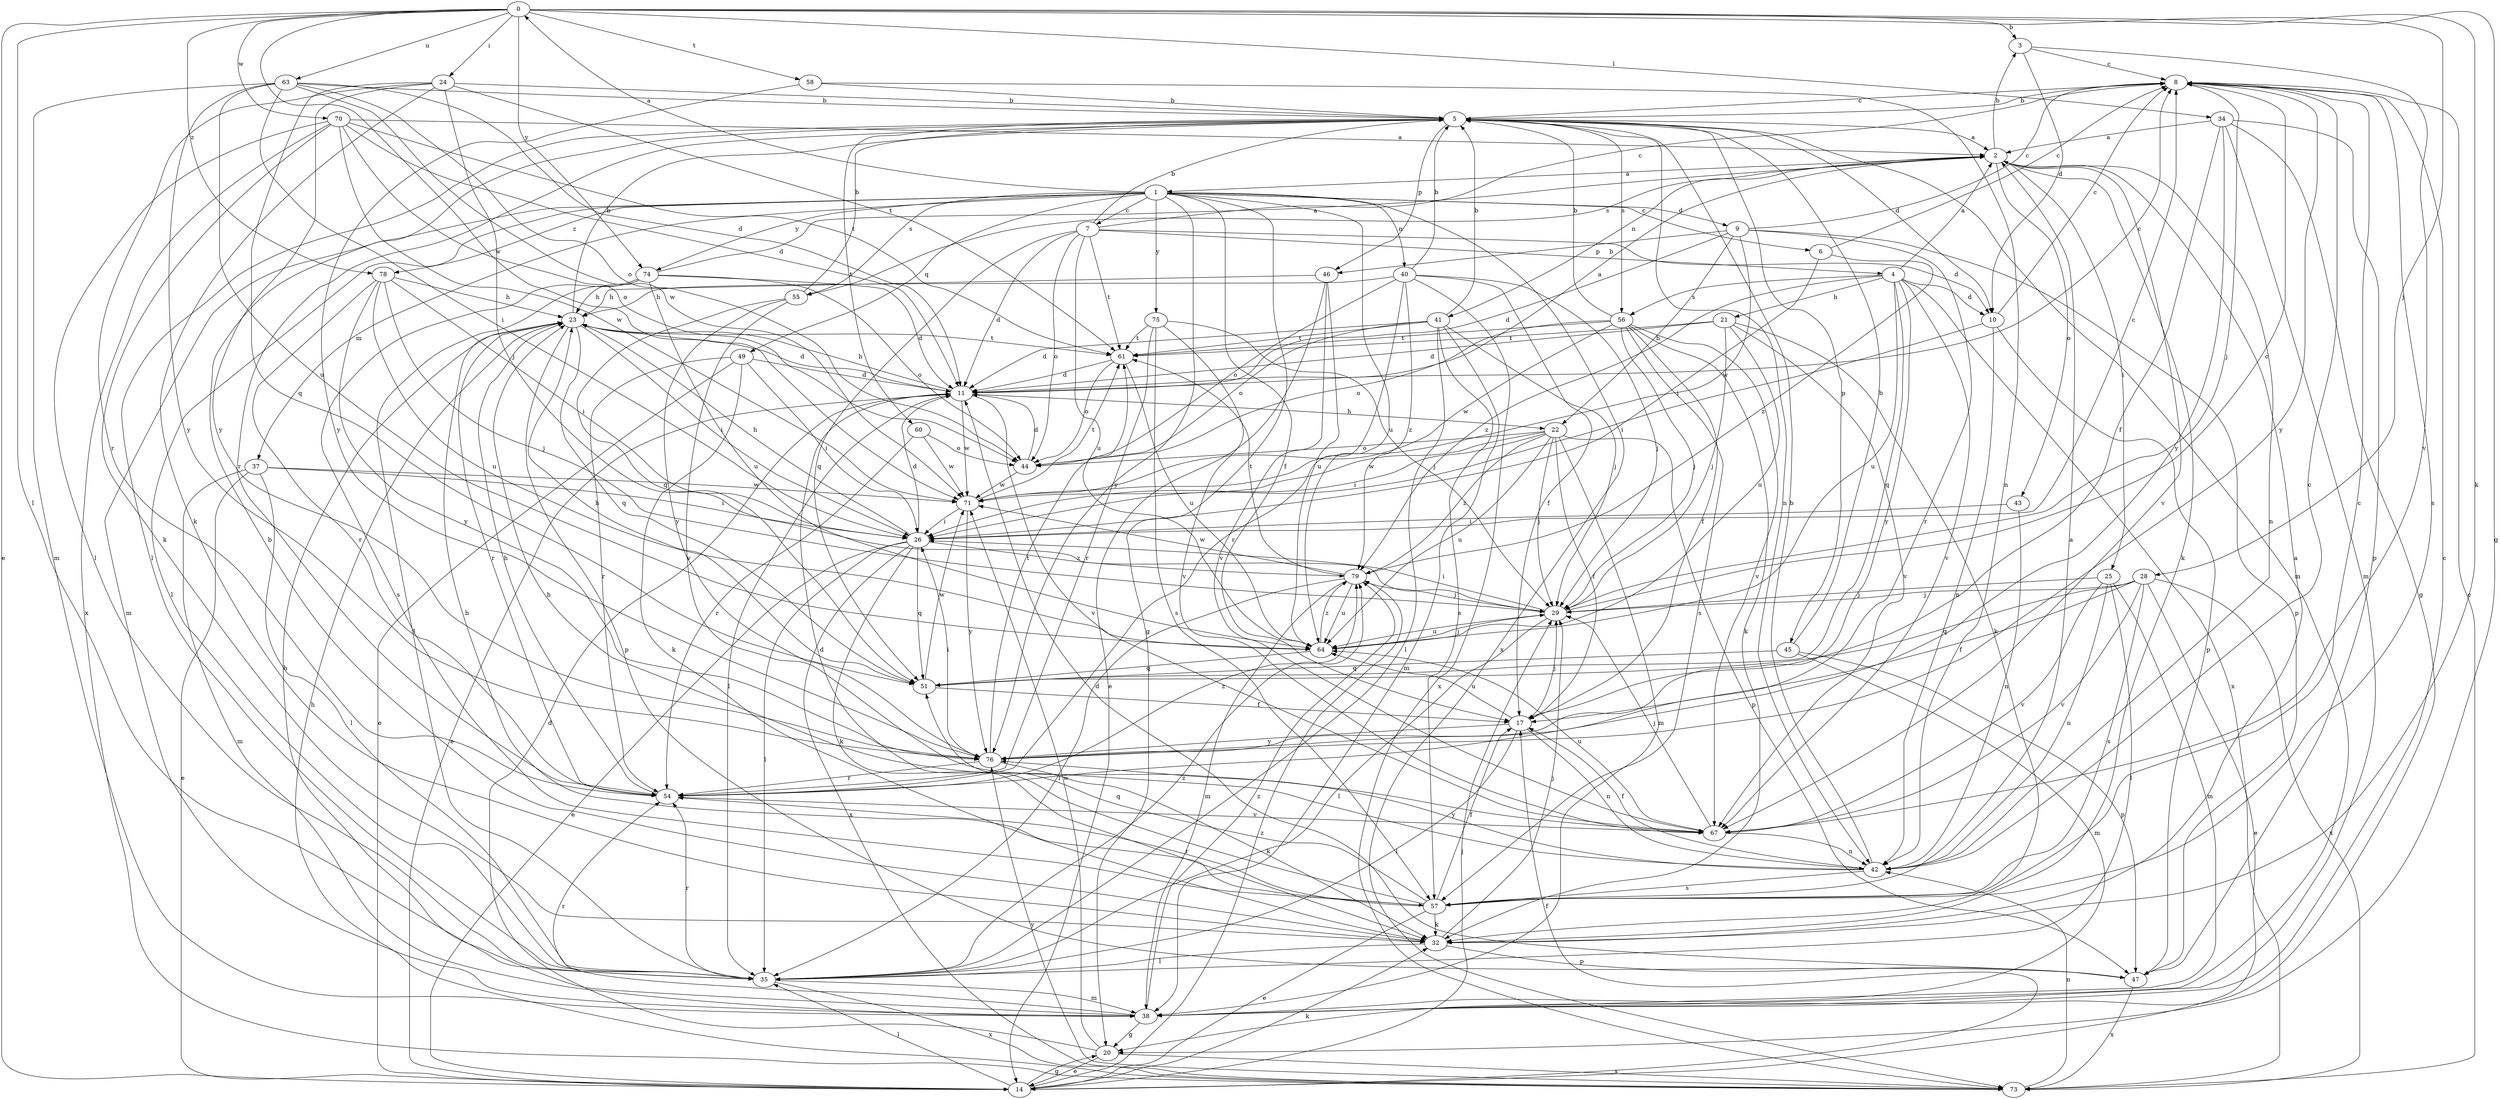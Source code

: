 strict digraph  {
0;
1;
2;
3;
4;
5;
6;
7;
8;
9;
10;
11;
14;
17;
20;
21;
22;
23;
24;
25;
26;
28;
29;
32;
34;
35;
37;
38;
40;
41;
42;
43;
44;
45;
46;
47;
49;
51;
54;
55;
56;
57;
58;
60;
61;
63;
64;
67;
70;
71;
73;
74;
75;
76;
78;
79;
0 -> 3  [label=b];
0 -> 14  [label=e];
0 -> 20  [label=g];
0 -> 24  [label=i];
0 -> 28  [label=j];
0 -> 32  [label=k];
0 -> 34  [label=l];
0 -> 35  [label=l];
0 -> 58  [label=t];
0 -> 63  [label=u];
0 -> 70  [label=w];
0 -> 71  [label=w];
0 -> 74  [label=y];
0 -> 78  [label=z];
1 -> 0  [label=a];
1 -> 6  [label=c];
1 -> 7  [label=c];
1 -> 9  [label=d];
1 -> 17  [label=f];
1 -> 20  [label=g];
1 -> 35  [label=l];
1 -> 37  [label=m];
1 -> 38  [label=m];
1 -> 40  [label=n];
1 -> 49  [label=q];
1 -> 55  [label=s];
1 -> 64  [label=u];
1 -> 73  [label=x];
1 -> 74  [label=y];
1 -> 75  [label=y];
1 -> 76  [label=y];
1 -> 78  [label=z];
2 -> 1  [label=a];
2 -> 3  [label=b];
2 -> 25  [label=i];
2 -> 32  [label=k];
2 -> 41  [label=n];
2 -> 42  [label=n];
2 -> 43  [label=o];
2 -> 55  [label=s];
2 -> 67  [label=v];
3 -> 8  [label=c];
3 -> 10  [label=d];
3 -> 67  [label=v];
4 -> 2  [label=a];
4 -> 10  [label=d];
4 -> 21  [label=h];
4 -> 51  [label=q];
4 -> 56  [label=s];
4 -> 64  [label=u];
4 -> 67  [label=v];
4 -> 73  [label=x];
4 -> 76  [label=y];
4 -> 79  [label=z];
5 -> 2  [label=a];
5 -> 8  [label=c];
5 -> 10  [label=d];
5 -> 35  [label=l];
5 -> 38  [label=m];
5 -> 42  [label=n];
5 -> 45  [label=p];
5 -> 46  [label=p];
5 -> 54  [label=r];
5 -> 56  [label=s];
5 -> 60  [label=t];
6 -> 8  [label=c];
6 -> 26  [label=i];
6 -> 79  [label=z];
7 -> 4  [label=b];
7 -> 5  [label=b];
7 -> 8  [label=c];
7 -> 10  [label=d];
7 -> 11  [label=d];
7 -> 44  [label=o];
7 -> 51  [label=q];
7 -> 61  [label=t];
7 -> 64  [label=u];
8 -> 5  [label=b];
8 -> 29  [label=j];
8 -> 57  [label=s];
8 -> 76  [label=y];
9 -> 8  [label=c];
9 -> 11  [label=d];
9 -> 22  [label=h];
9 -> 46  [label=p];
9 -> 47  [label=p];
9 -> 54  [label=r];
9 -> 71  [label=w];
10 -> 8  [label=c];
10 -> 26  [label=i];
10 -> 42  [label=n];
10 -> 47  [label=p];
11 -> 2  [label=a];
11 -> 8  [label=c];
11 -> 14  [label=e];
11 -> 22  [label=h];
11 -> 23  [label=h];
11 -> 35  [label=l];
11 -> 67  [label=v];
11 -> 71  [label=w];
14 -> 17  [label=f];
14 -> 20  [label=g];
14 -> 29  [label=j];
14 -> 32  [label=k];
14 -> 35  [label=l];
14 -> 79  [label=z];
17 -> 29  [label=j];
17 -> 35  [label=l];
17 -> 42  [label=n];
17 -> 64  [label=u];
17 -> 76  [label=y];
20 -> 11  [label=d];
20 -> 14  [label=e];
20 -> 71  [label=w];
20 -> 73  [label=x];
21 -> 11  [label=d];
21 -> 29  [label=j];
21 -> 32  [label=k];
21 -> 61  [label=t];
21 -> 64  [label=u];
21 -> 67  [label=v];
22 -> 17  [label=f];
22 -> 26  [label=i];
22 -> 29  [label=j];
22 -> 38  [label=m];
22 -> 44  [label=o];
22 -> 47  [label=p];
22 -> 64  [label=u];
22 -> 71  [label=w];
22 -> 79  [label=z];
23 -> 5  [label=b];
23 -> 11  [label=d];
23 -> 26  [label=i];
23 -> 47  [label=p];
23 -> 51  [label=q];
23 -> 54  [label=r];
23 -> 61  [label=t];
24 -> 5  [label=b];
24 -> 29  [label=j];
24 -> 32  [label=k];
24 -> 51  [label=q];
24 -> 54  [label=r];
24 -> 61  [label=t];
24 -> 76  [label=y];
25 -> 29  [label=j];
25 -> 35  [label=l];
25 -> 38  [label=m];
25 -> 42  [label=n];
25 -> 67  [label=v];
26 -> 8  [label=c];
26 -> 11  [label=d];
26 -> 14  [label=e];
26 -> 23  [label=h];
26 -> 32  [label=k];
26 -> 35  [label=l];
26 -> 51  [label=q];
26 -> 73  [label=x];
26 -> 79  [label=z];
28 -> 14  [label=e];
28 -> 17  [label=f];
28 -> 29  [label=j];
28 -> 51  [label=q];
28 -> 57  [label=s];
28 -> 67  [label=v];
28 -> 73  [label=x];
29 -> 8  [label=c];
29 -> 26  [label=i];
29 -> 35  [label=l];
29 -> 64  [label=u];
32 -> 2  [label=a];
32 -> 5  [label=b];
32 -> 29  [label=j];
32 -> 35  [label=l];
32 -> 47  [label=p];
34 -> 2  [label=a];
34 -> 17  [label=f];
34 -> 20  [label=g];
34 -> 38  [label=m];
34 -> 47  [label=p];
34 -> 76  [label=y];
35 -> 38  [label=m];
35 -> 54  [label=r];
35 -> 73  [label=x];
35 -> 79  [label=z];
37 -> 14  [label=e];
37 -> 26  [label=i];
37 -> 35  [label=l];
37 -> 38  [label=m];
37 -> 71  [label=w];
38 -> 8  [label=c];
38 -> 20  [label=g];
38 -> 23  [label=h];
38 -> 54  [label=r];
38 -> 79  [label=z];
40 -> 5  [label=b];
40 -> 17  [label=f];
40 -> 23  [label=h];
40 -> 29  [label=j];
40 -> 44  [label=o];
40 -> 54  [label=r];
40 -> 73  [label=x];
40 -> 79  [label=z];
41 -> 5  [label=b];
41 -> 11  [label=d];
41 -> 29  [label=j];
41 -> 35  [label=l];
41 -> 38  [label=m];
41 -> 44  [label=o];
41 -> 57  [label=s];
41 -> 61  [label=t];
42 -> 5  [label=b];
42 -> 8  [label=c];
42 -> 17  [label=f];
42 -> 23  [label=h];
42 -> 57  [label=s];
42 -> 76  [label=y];
43 -> 26  [label=i];
43 -> 42  [label=n];
44 -> 11  [label=d];
44 -> 71  [label=w];
45 -> 5  [label=b];
45 -> 38  [label=m];
45 -> 47  [label=p];
45 -> 51  [label=q];
46 -> 14  [label=e];
46 -> 23  [label=h];
46 -> 64  [label=u];
46 -> 67  [label=v];
47 -> 11  [label=d];
47 -> 73  [label=x];
49 -> 11  [label=d];
49 -> 14  [label=e];
49 -> 26  [label=i];
49 -> 32  [label=k];
49 -> 54  [label=r];
51 -> 17  [label=f];
51 -> 23  [label=h];
51 -> 71  [label=w];
54 -> 23  [label=h];
54 -> 67  [label=v];
54 -> 79  [label=z];
55 -> 5  [label=b];
55 -> 51  [label=q];
55 -> 67  [label=v];
55 -> 76  [label=y];
56 -> 5  [label=b];
56 -> 17  [label=f];
56 -> 29  [label=j];
56 -> 32  [label=k];
56 -> 44  [label=o];
56 -> 57  [label=s];
56 -> 61  [label=t];
56 -> 67  [label=v];
56 -> 71  [label=w];
57 -> 2  [label=a];
57 -> 8  [label=c];
57 -> 11  [label=d];
57 -> 14  [label=e];
57 -> 17  [label=f];
57 -> 23  [label=h];
57 -> 32  [label=k];
57 -> 51  [label=q];
57 -> 54  [label=r];
58 -> 5  [label=b];
58 -> 42  [label=n];
58 -> 76  [label=y];
60 -> 44  [label=o];
60 -> 54  [label=r];
60 -> 71  [label=w];
61 -> 11  [label=d];
61 -> 44  [label=o];
61 -> 64  [label=u];
63 -> 5  [label=b];
63 -> 11  [label=d];
63 -> 26  [label=i];
63 -> 38  [label=m];
63 -> 44  [label=o];
63 -> 64  [label=u];
63 -> 71  [label=w];
63 -> 76  [label=y];
64 -> 29  [label=j];
64 -> 51  [label=q];
64 -> 79  [label=z];
67 -> 29  [label=j];
67 -> 42  [label=n];
67 -> 64  [label=u];
70 -> 2  [label=a];
70 -> 11  [label=d];
70 -> 32  [label=k];
70 -> 35  [label=l];
70 -> 44  [label=o];
70 -> 61  [label=t];
70 -> 71  [label=w];
70 -> 73  [label=x];
71 -> 26  [label=i];
71 -> 61  [label=t];
71 -> 76  [label=y];
73 -> 8  [label=c];
73 -> 23  [label=h];
73 -> 42  [label=n];
73 -> 76  [label=y];
74 -> 2  [label=a];
74 -> 11  [label=d];
74 -> 23  [label=h];
74 -> 35  [label=l];
74 -> 44  [label=o];
74 -> 57  [label=s];
74 -> 64  [label=u];
75 -> 29  [label=j];
75 -> 54  [label=r];
75 -> 57  [label=s];
75 -> 61  [label=t];
75 -> 67  [label=v];
76 -> 26  [label=i];
76 -> 32  [label=k];
76 -> 54  [label=r];
76 -> 61  [label=t];
78 -> 23  [label=h];
78 -> 26  [label=i];
78 -> 29  [label=j];
78 -> 54  [label=r];
78 -> 64  [label=u];
78 -> 76  [label=y];
79 -> 29  [label=j];
79 -> 35  [label=l];
79 -> 38  [label=m];
79 -> 61  [label=t];
79 -> 64  [label=u];
79 -> 71  [label=w];
}
